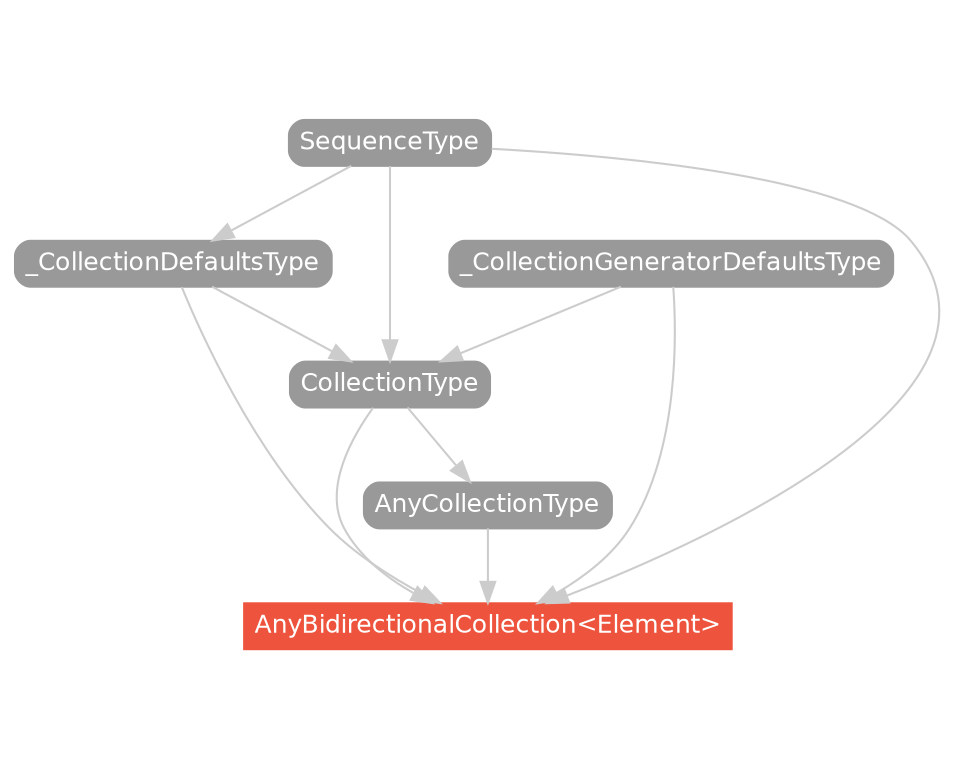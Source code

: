 strict digraph "AnyBidirectionalCollection<Element> - Type Hierarchy - SwiftDoc.org" {
    pad="0.1,0.8"
    node [shape=box, style="filled,rounded", color="#999999", fillcolor="#999999", fontcolor=white, fontname=Helvetica, fontnames="Helvetica,sansserif", fontsize=12, margin="0.07,0.05", height="0.3"]
    edge [color="#cccccc"]
    "AnyBidirectionalCollection<Element>" [URL="/type/AnyBidirectionalCollection/", style="filled", fillcolor="#ee543d", color="#ee543d"]
    "AnyCollectionType" [URL="/protocol/AnyCollectionType/"]
    "CollectionType" [URL="/protocol/CollectionType/"]
    "SequenceType" [URL="/protocol/SequenceType/"]
    "_CollectionDefaultsType" [URL="/protocol/_CollectionDefaultsType/"]
    "_CollectionGeneratorDefaultsType" [URL="/protocol/_CollectionGeneratorDefaultsType/"]    "AnyCollectionType" -> "AnyBidirectionalCollection<Element>"
    "CollectionType" -> "AnyBidirectionalCollection<Element>"
    "SequenceType" -> "AnyBidirectionalCollection<Element>"
    "_CollectionDefaultsType" -> "AnyBidirectionalCollection<Element>"
    "_CollectionGeneratorDefaultsType" -> "AnyBidirectionalCollection<Element>"
    "CollectionType" -> "AnyCollectionType"
    "SequenceType" -> "CollectionType"
    "_CollectionDefaultsType" -> "CollectionType"
    "_CollectionGeneratorDefaultsType" -> "CollectionType"
    "SequenceType" -> "_CollectionDefaultsType"
    "SequenceType" -> "CollectionType"
    "_CollectionDefaultsType" -> "CollectionType"
    "_CollectionGeneratorDefaultsType" -> "CollectionType"
    "SequenceType" -> "_CollectionDefaultsType"
    "SequenceType" -> "_CollectionDefaultsType"
    subgraph Types {
        rank = max; "AnyBidirectionalCollection<Element>";
    }
}